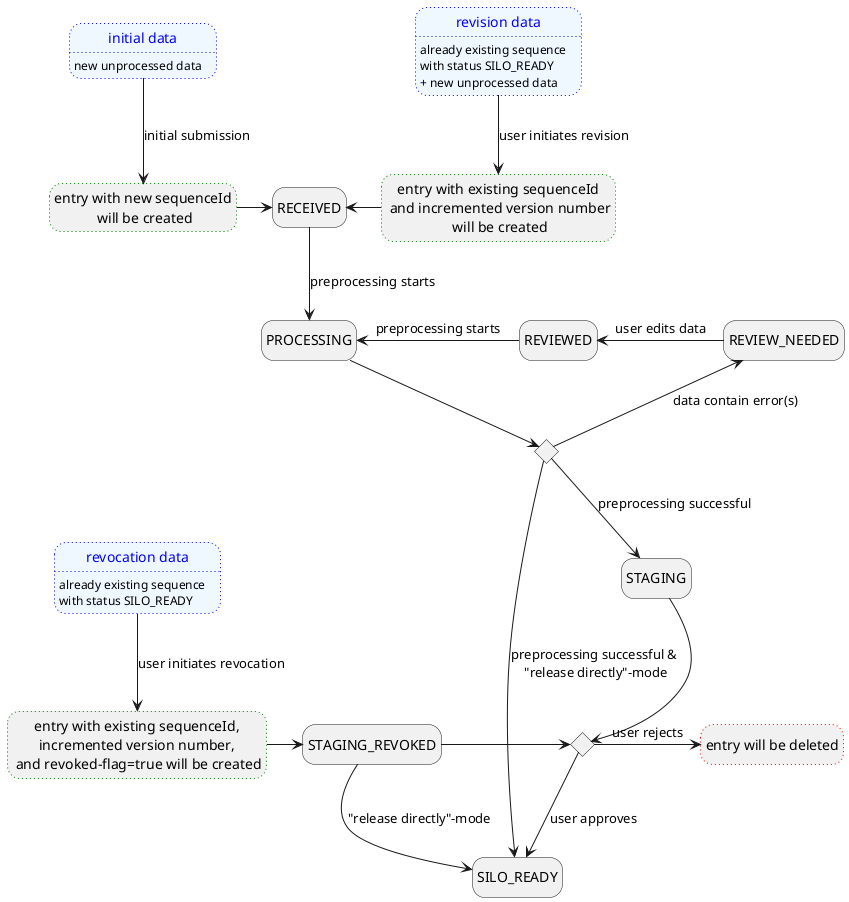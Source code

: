 @startuml
    hide empty description

    ' input data
    state INITIAL_DATA as "initial data" #aliceblue;line:blue;line.dotted;text:blue {
        INITIAL_DATA: new unprocessed data
        }
    state REVISION_DATA as "revision data" #aliceblue;line:blue;line.dotted;text:blue {
        REVISION_DATA: already existing sequence
        REVISION_DATA: with status SILO_READY
        REVISION_DATA: + new unprocessed data
    }
    state REVOKED_DATA as "revocation data" #aliceblue;line:blue;line.dotted;text:blue{
        REVOKED_DATA: already existing sequence
        REVOKED_DATA: with status SILO_READY
    }

    ' status states
    state STAGING_REVOKED
    state RECEIVED
    state PROCESSING
    state REVIEW_NEEDED
    state REVIEWED
    state SILO_READY

    ' actions
    state CREATING_SUBMIT as "entry with new sequenceId\n will be created" #line:green;line.dotted
    state CREATING_REVISE as "entry with existing sequenceId\n and incremented version number\n will be created" #line:green;line.dotted
    state CREATING_REVOKE as "entry with existing sequenceId,\n incremented version number, \n and revoked-flag=true will be created" #line:green;line.dotted
    state DELETION as "entry will be deleted" #line:red;line.dotted
    state is_error <<choice>>
    state is_approved <<choice>>

    ' transitions
    INITIAL_DATA -d-> CREATING_SUBMIT : initial submission
    CREATING_SUBMIT -r-> RECEIVED
    REVISION_DATA -d-> CREATING_REVISE : user initiates revision
    CREATING_REVISE -l-> RECEIVED

    REVOKED_DATA -d-> CREATING_REVOKE : user initiates revocation
    CREATING_REVOKE -r-> STAGING_REVOKED
    STAGING_REVOKED -r-> is_approved
    STAGING_REVOKED --> SILO_READY : "release directly"-mode

    RECEIVED --> PROCESSING : preprocessing starts
    PROCESSING --> is_error
    is_error -u-> REVIEW_NEEDED : data contain error(s)
    REVIEW_NEEDED -l-> REVIEWED : user edits data
    REVIEWED -l-> PROCESSING : preprocessing starts
    is_error --> STAGING : preprocessing successful
    is_error --> SILO_READY : preprocessing successful &\n "release directly"-mode
    STAGING --> is_approved
    is_approved -d-> SILO_READY : user approves
    is_approved -r-> DELETION : user rejects

@enduml
